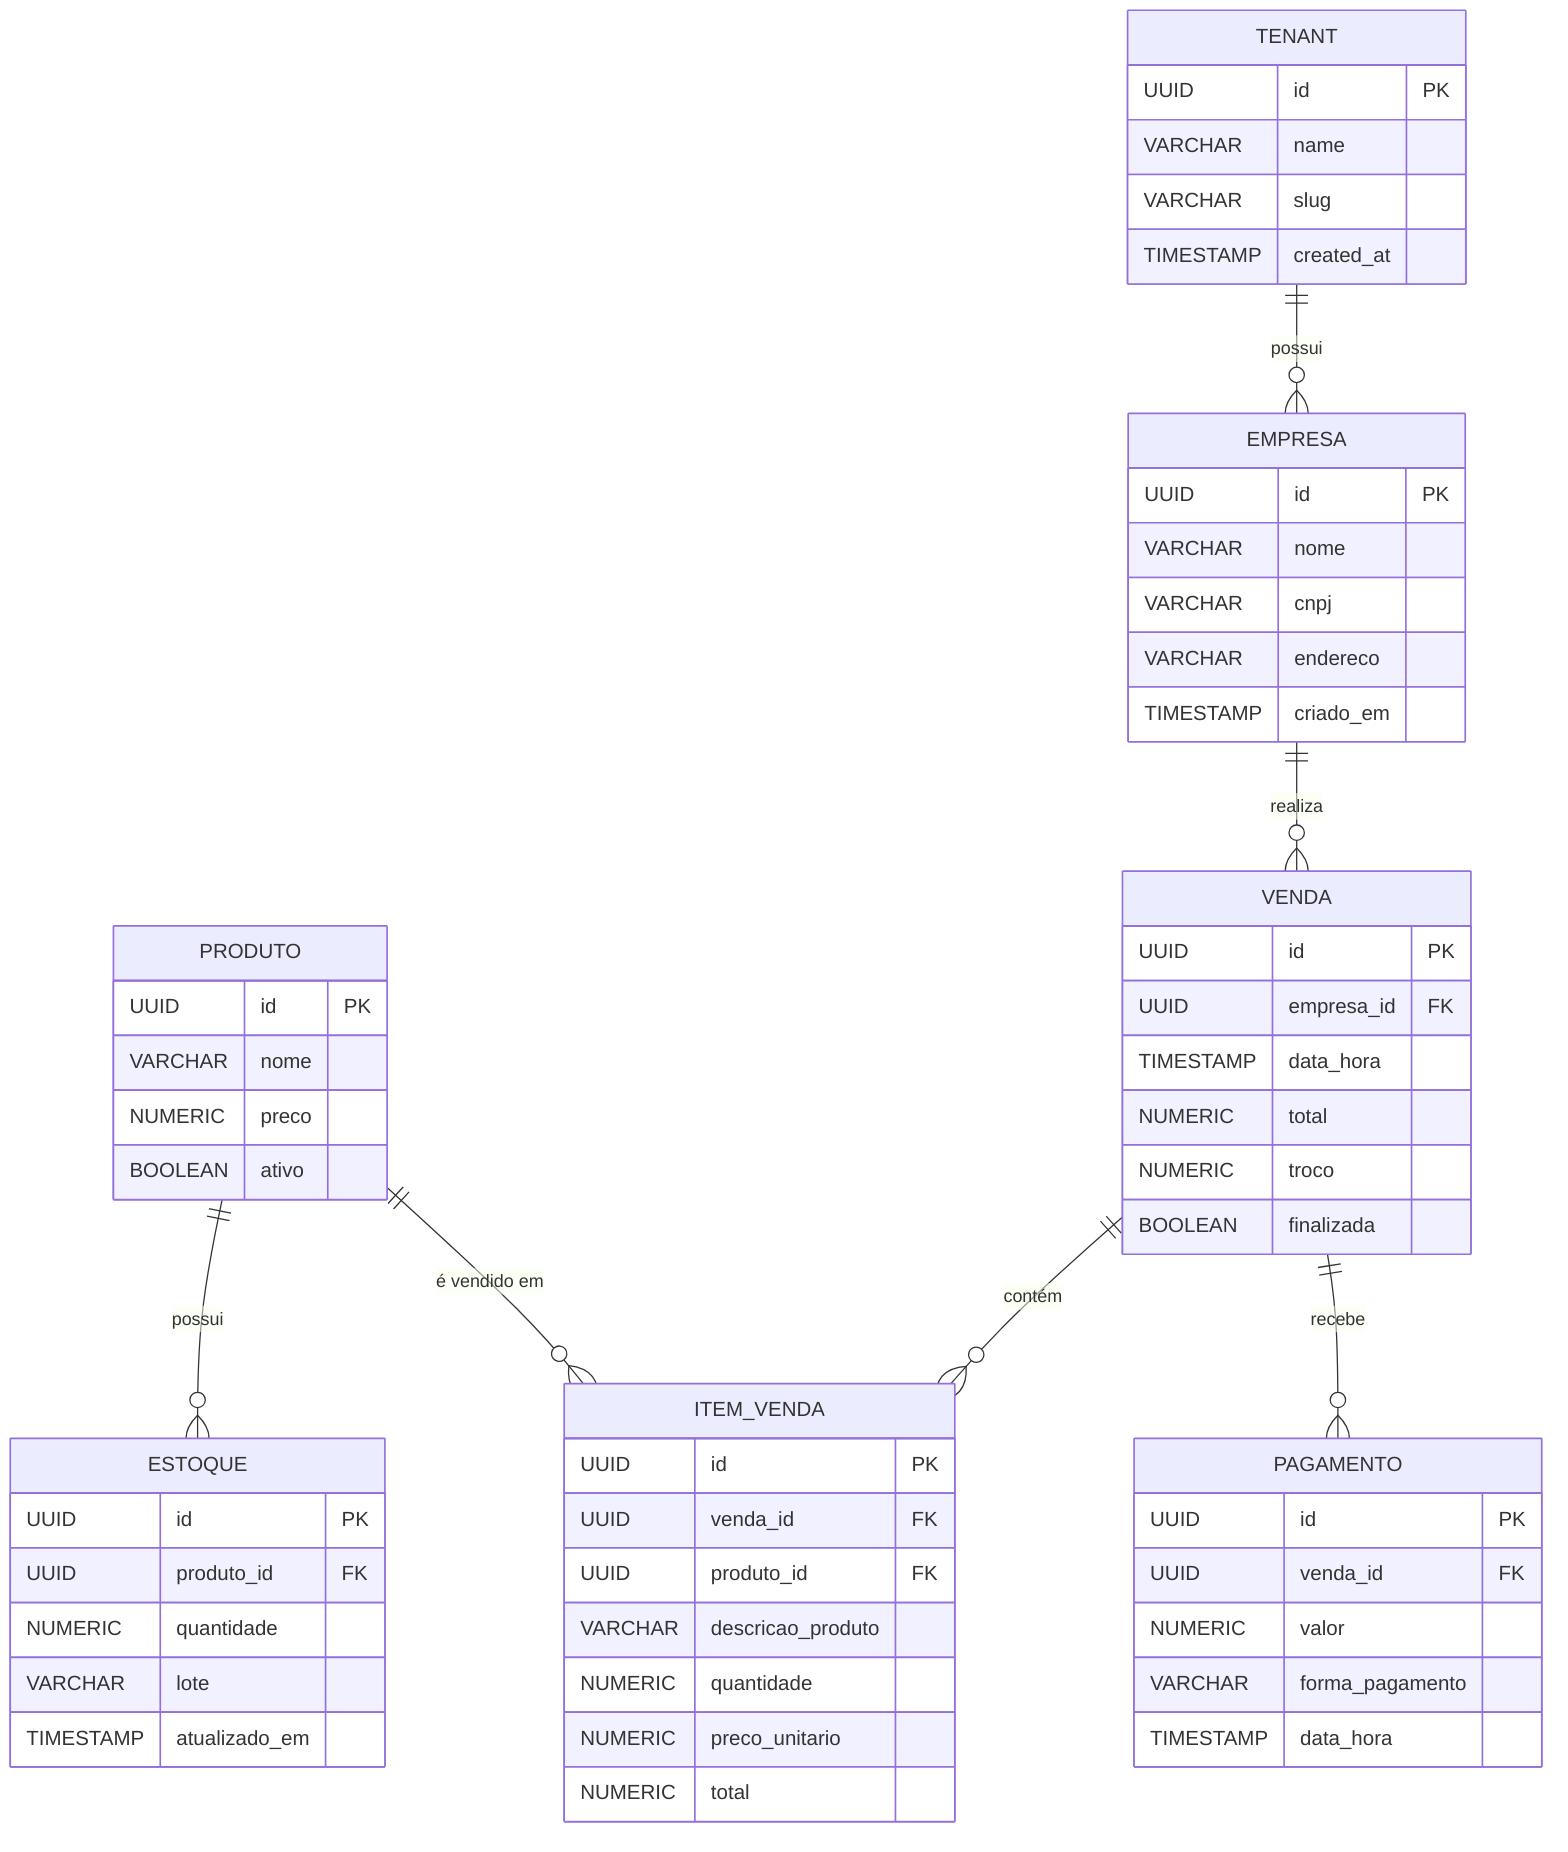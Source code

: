 erDiagram
    TENANT {
        UUID id PK
        VARCHAR name
        VARCHAR slug
        TIMESTAMP created_at
    }
    EMPRESA {
        UUID id PK
        VARCHAR nome
        VARCHAR cnpj
        VARCHAR endereco
        TIMESTAMP criado_em
    }
    PRODUTO {
        UUID id PK
        VARCHAR nome
        NUMERIC preco
        BOOLEAN ativo
    }
    ESTOQUE {
        UUID id PK
        UUID produto_id FK
        NUMERIC quantidade
        VARCHAR lote
        TIMESTAMP atualizado_em
    }
    VENDA {
        UUID id PK
        UUID empresa_id FK
        TIMESTAMP data_hora
        NUMERIC total
        NUMERIC troco
        BOOLEAN finalizada
    }
    ITEM_VENDA {
        UUID id PK
        UUID venda_id FK
        UUID produto_id FK
        VARCHAR descricao_produto
        NUMERIC quantidade
        NUMERIC preco_unitario
        NUMERIC total
    }
    PAGAMENTO {
        UUID id PK
        UUID venda_id FK
        NUMERIC valor
        VARCHAR forma_pagamento
        TIMESTAMP data_hora
    }

    TENANT ||--o{ EMPRESA : "possui"
    EMPRESA ||--o{ VENDA : "realiza"
    VENDA ||--o{ ITEM_VENDA : "contém"
    PRODUTO ||--o{ ITEM_VENDA : "é vendido em"
    PRODUTO ||--o{ ESTOQUE : "possui"
    VENDA ||--o{ PAGAMENTO : "recebe"